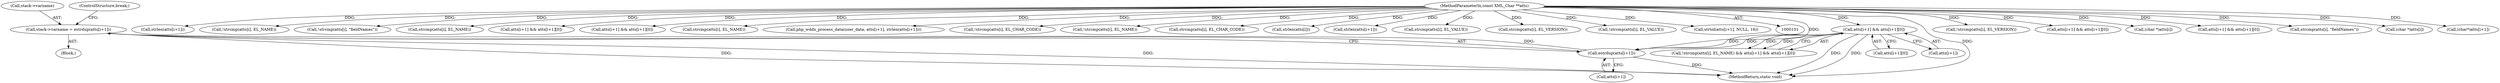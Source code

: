 digraph "0_php-src_66fd44209d5ffcb9b3d1bc1b9fd8e35b485040c0@API" {
"1000593" [label="(Call,stack->varname = estrdup(atts[i+1]))"];
"1000597" [label="(Call,estrdup(atts[i+1]))"];
"1000571" [label="(Call,atts[i+1] && atts[i+1][0])"];
"1000104" [label="(MethodParameterIn,const XML_Char **atts)"];
"1000104" [label="(MethodParameterIn,const XML_Char **atts)"];
"1000133" [label="(Call,!strcmp(atts[i], EL_VERSION))"];
"1000262" [label="(Call,atts[i+1] && atts[i+1][0])"];
"1000914" [label="(MethodReturn,static void)"];
"1000670" [label="(Call,(char *)atts[i])"];
"1000367" [label="(Call,atts[i+1] && atts[i+1][0])"];
"1000641" [label="(Call,strcmp(atts[i], \"fieldNames\"))"];
"1000681" [label="(Call,(char *)atts[i])"];
"1000597" [label="(Call,estrdup(atts[i+1]))"];
"1000843" [label="(Call,(char*)atts[i+1])"];
"1000851" [label="(Call,strlen(atts[i+1]))"];
"1000565" [label="(Call,!strcmp(atts[i], EL_NAME))"];
"1000640" [label="(Call,!strcmp(atts[i], \"fieldNames\"))"];
"1000566" [label="(Call,strcmp(atts[i], EL_NAME))"];
"1000646" [label="(Call,atts[i+1] && atts[i+1][0])"];
"1000805" [label="(Call,atts[i+1] && atts[i+1][0])"];
"1000594" [label="(Call,stack->varname)"];
"1000571" [label="(Call,atts[i+1] && atts[i+1][0])"];
"1000800" [label="(Call,strcmp(atts[i], EL_NAME))"];
"1000603" [label="(ControlStructure,break;)"];
"1000409" [label="(Call,php_wddx_process_data(user_data, atts[i+1], strlen(atts[i+1])))"];
"1000256" [label="(Call,!strcmp(atts[i], EL_CHAR_CODE))"];
"1000799" [label="(Call,!strcmp(atts[i], EL_NAME))"];
"1000257" [label="(Call,strcmp(atts[i], EL_CHAR_CODE))"];
"1000593" [label="(Call,stack->varname = estrdup(atts[i+1]))"];
"1000675" [label="(Call,strlen(atts[i]))"];
"1000416" [label="(Call,strlen(atts[i+1]))"];
"1000572" [label="(Call,atts[i+1])"];
"1000564" [label="(Call,!strcmp(atts[i], EL_NAME) && atts[i+1] && atts[i+1][0])"];
"1000362" [label="(Call,strcmp(atts[i], EL_VALUE))"];
"1000134" [label="(Call,strcmp(atts[i], EL_VERSION))"];
"1000361" [label="(Call,!strcmp(atts[i], EL_VALUE))"];
"1000577" [label="(Call,atts[i+1][0])"];
"1000598" [label="(Call,atts[i+1])"];
"1000584" [label="(Block,)"];
"1000284" [label="(Call,strtol(atts[i+1], NULL, 16))"];
"1000593" -> "1000584"  [label="AST: "];
"1000593" -> "1000597"  [label="CFG: "];
"1000594" -> "1000593"  [label="AST: "];
"1000597" -> "1000593"  [label="AST: "];
"1000603" -> "1000593"  [label="CFG: "];
"1000593" -> "1000914"  [label="DDG: "];
"1000593" -> "1000914"  [label="DDG: "];
"1000597" -> "1000593"  [label="DDG: "];
"1000597" -> "1000598"  [label="CFG: "];
"1000598" -> "1000597"  [label="AST: "];
"1000597" -> "1000914"  [label="DDG: "];
"1000571" -> "1000597"  [label="DDG: "];
"1000571" -> "1000597"  [label="DDG: "];
"1000104" -> "1000597"  [label="DDG: "];
"1000571" -> "1000564"  [label="AST: "];
"1000571" -> "1000572"  [label="CFG: "];
"1000571" -> "1000577"  [label="CFG: "];
"1000572" -> "1000571"  [label="AST: "];
"1000577" -> "1000571"  [label="AST: "];
"1000564" -> "1000571"  [label="CFG: "];
"1000571" -> "1000914"  [label="DDG: "];
"1000571" -> "1000914"  [label="DDG: "];
"1000571" -> "1000564"  [label="DDG: "];
"1000571" -> "1000564"  [label="DDG: "];
"1000104" -> "1000571"  [label="DDG: "];
"1000104" -> "1000101"  [label="AST: "];
"1000104" -> "1000914"  [label="DDG: "];
"1000104" -> "1000133"  [label="DDG: "];
"1000104" -> "1000134"  [label="DDG: "];
"1000104" -> "1000256"  [label="DDG: "];
"1000104" -> "1000257"  [label="DDG: "];
"1000104" -> "1000262"  [label="DDG: "];
"1000104" -> "1000284"  [label="DDG: "];
"1000104" -> "1000361"  [label="DDG: "];
"1000104" -> "1000362"  [label="DDG: "];
"1000104" -> "1000367"  [label="DDG: "];
"1000104" -> "1000409"  [label="DDG: "];
"1000104" -> "1000416"  [label="DDG: "];
"1000104" -> "1000565"  [label="DDG: "];
"1000104" -> "1000566"  [label="DDG: "];
"1000104" -> "1000640"  [label="DDG: "];
"1000104" -> "1000641"  [label="DDG: "];
"1000104" -> "1000646"  [label="DDG: "];
"1000104" -> "1000670"  [label="DDG: "];
"1000104" -> "1000675"  [label="DDG: "];
"1000104" -> "1000681"  [label="DDG: "];
"1000104" -> "1000799"  [label="DDG: "];
"1000104" -> "1000800"  [label="DDG: "];
"1000104" -> "1000805"  [label="DDG: "];
"1000104" -> "1000843"  [label="DDG: "];
"1000104" -> "1000851"  [label="DDG: "];
}
